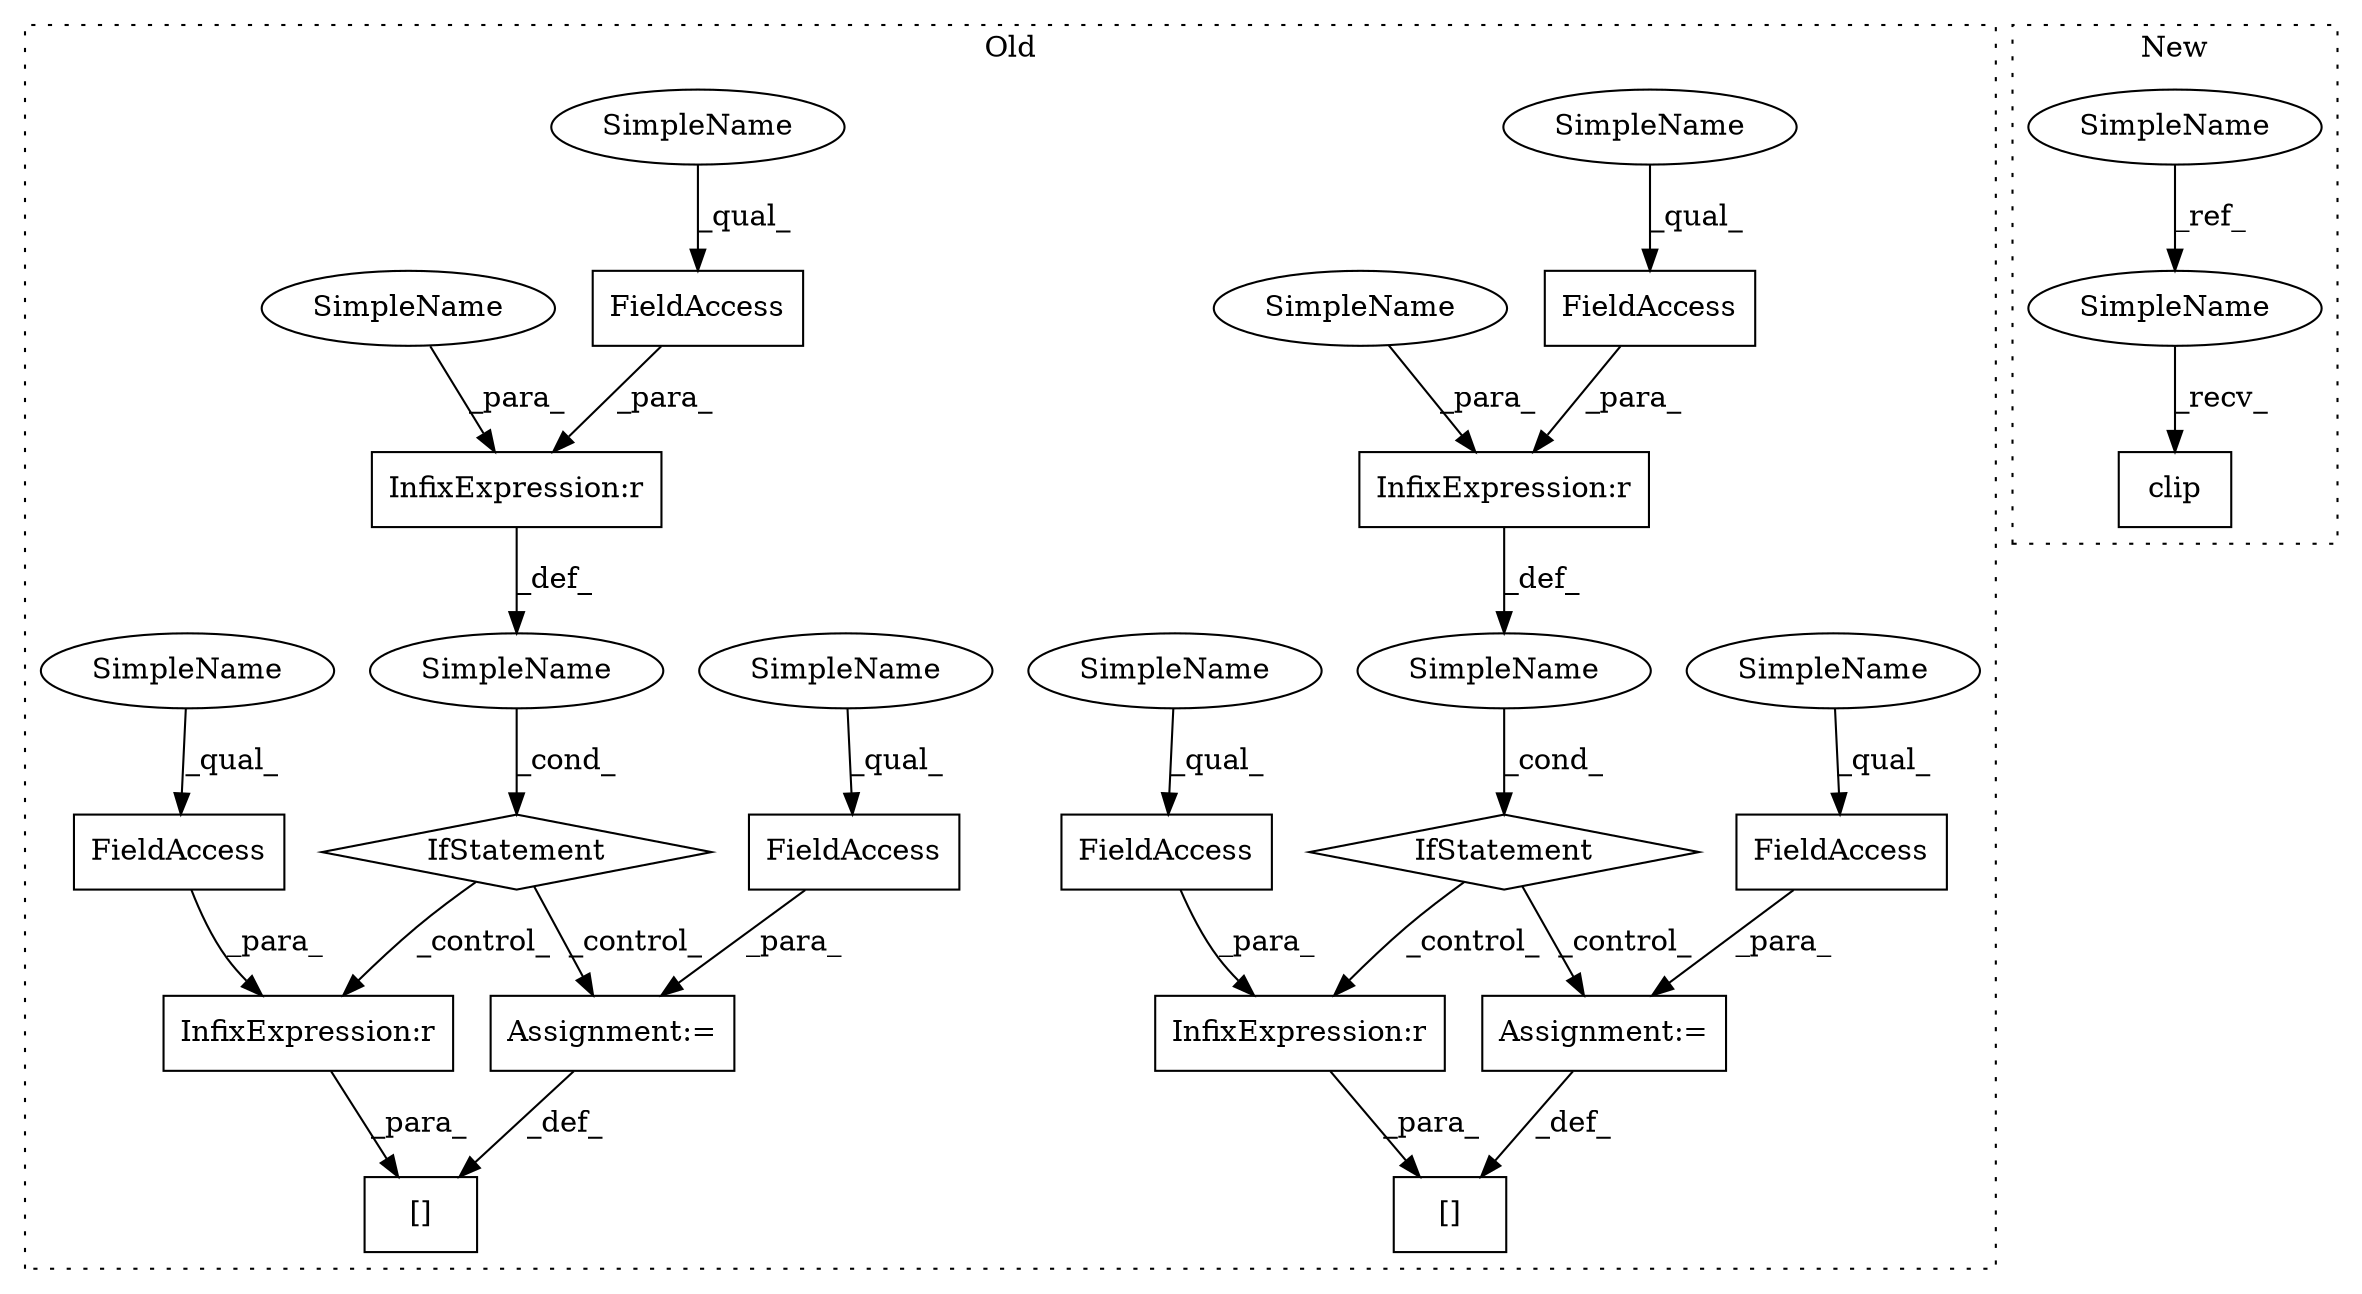 digraph G {
subgraph cluster0 {
1 [label="IfStatement" a="25" s="3150,3176" l="4,2" shape="diamond"];
3 [label="SimpleName" a="42" s="" l="" shape="ellipse"];
4 [label="InfixExpression:r" a="27" s="3190" l="3" shape="box"];
5 [label="InfixExpression:r" a="27" s="3168" l="4" shape="box"];
6 [label="FieldAccess" a="22" s="3193" l="14" shape="box"];
7 [label="FieldAccess" a="22" s="3154" l="14" shape="box"];
8 [label="Assignment:=" a="7" s="3209" l="1" shape="box"];
10 [label="[]" a="2" s="3186,3208" l="2,1" shape="box"];
11 [label="FieldAccess" a="22" s="3210" l="14" shape="box"];
12 [label="FieldAccess" a="22" s="3240" l="14" shape="box"];
13 [label="InfixExpression:r" a="27" s="3254" l="4" shape="box"];
14 [label="InfixExpression:r" a="27" s="3276" l="3" shape="box"];
15 [label="[]" a="2" s="3272,3294" l="2,1" shape="box"];
16 [label="FieldAccess" a="22" s="3296" l="14" shape="box"];
17 [label="FieldAccess" a="22" s="3279" l="14" shape="box"];
18 [label="SimpleName" a="42" s="" l="" shape="ellipse"];
19 [label="IfStatement" a="25" s="3236,3262" l="4,2" shape="diamond"];
20 [label="Assignment:=" a="7" s="3295" l="1" shape="box"];
22 [label="SimpleName" a="42" s="3210" l="4" shape="ellipse"];
23 [label="SimpleName" a="42" s="3240" l="4" shape="ellipse"];
24 [label="SimpleName" a="42" s="3193" l="4" shape="ellipse"];
25 [label="SimpleName" a="42" s="3279" l="4" shape="ellipse"];
26 [label="SimpleName" a="42" s="3154" l="4" shape="ellipse"];
27 [label="SimpleName" a="42" s="3296" l="4" shape="ellipse"];
28 [label="SimpleName" a="42" s="3172" l="4" shape="ellipse"];
29 [label="SimpleName" a="42" s="3258" l="4" shape="ellipse"];
label = "Old";
style="dotted";
}
subgraph cluster1 {
2 [label="clip" a="32" s="3425,3431" l="5,1" shape="box"];
9 [label="SimpleName" a="42" s="3270" l="4" shape="ellipse"];
21 [label="SimpleName" a="42" s="3420" l="4" shape="ellipse"];
label = "New";
style="dotted";
}
1 -> 4 [label="_control_"];
1 -> 8 [label="_control_"];
3 -> 1 [label="_cond_"];
4 -> 10 [label="_para_"];
5 -> 3 [label="_def_"];
6 -> 4 [label="_para_"];
7 -> 5 [label="_para_"];
8 -> 10 [label="_def_"];
9 -> 21 [label="_ref_"];
11 -> 8 [label="_para_"];
12 -> 13 [label="_para_"];
13 -> 18 [label="_def_"];
14 -> 15 [label="_para_"];
16 -> 20 [label="_para_"];
17 -> 14 [label="_para_"];
18 -> 19 [label="_cond_"];
19 -> 14 [label="_control_"];
19 -> 20 [label="_control_"];
20 -> 15 [label="_def_"];
21 -> 2 [label="_recv_"];
22 -> 11 [label="_qual_"];
23 -> 12 [label="_qual_"];
24 -> 6 [label="_qual_"];
25 -> 17 [label="_qual_"];
26 -> 7 [label="_qual_"];
27 -> 16 [label="_qual_"];
28 -> 5 [label="_para_"];
29 -> 13 [label="_para_"];
}